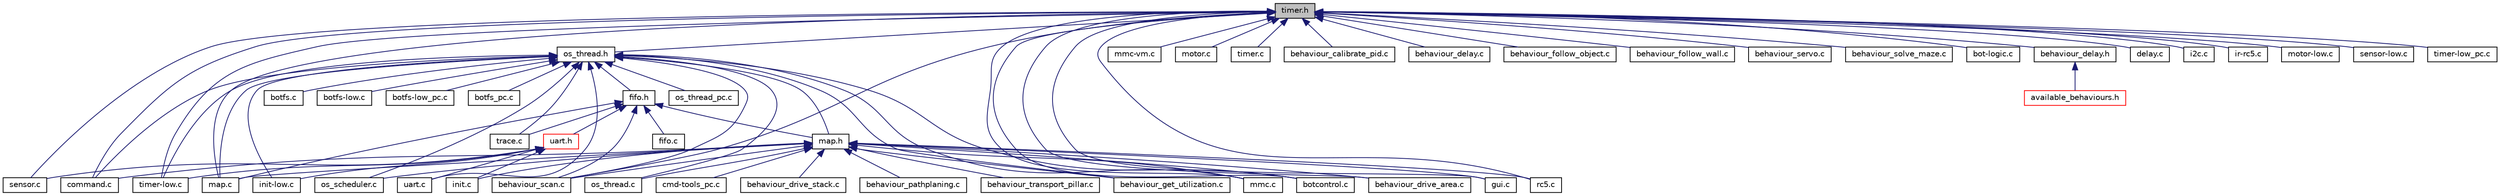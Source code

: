 digraph G
{
  edge [fontname="Helvetica",fontsize="10",labelfontname="Helvetica",labelfontsize="10"];
  node [fontname="Helvetica",fontsize="10",shape=record];
  Node1 [label="timer.h",height=0.2,width=0.4,color="black", fillcolor="grey75", style="filled" fontcolor="black"];
  Node1 -> Node2 [dir="back",color="midnightblue",fontsize="10",style="solid",fontname="Helvetica"];
  Node2 [label="botcontrol.c",height=0.2,width=0.4,color="black", fillcolor="white", style="filled",URL="$botcontrol_8c.html",tooltip="High-level Steuerungsroutinen, z.B."];
  Node1 -> Node3 [dir="back",color="midnightblue",fontsize="10",style="solid",fontname="Helvetica"];
  Node3 [label="command.c",height=0.2,width=0.4,color="black", fillcolor="white", style="filled",URL="$command_8c.html",tooltip="Kommando-Management."];
  Node1 -> Node4 [dir="back",color="midnightblue",fontsize="10",style="solid",fontname="Helvetica"];
  Node4 [label="map.c",height=0.2,width=0.4,color="black", fillcolor="white", style="filled",URL="$map_8c.html",tooltip="Karte."];
  Node1 -> Node5 [dir="back",color="midnightblue",fontsize="10",style="solid",fontname="Helvetica"];
  Node5 [label="mmc-vm.c",height=0.2,width=0.4,color="black", fillcolor="white", style="filled",URL="$mmc-vm_8c.html",tooltip="Virtual Memory Management mit MMC / SD-Card."];
  Node1 -> Node6 [dir="back",color="midnightblue",fontsize="10",style="solid",fontname="Helvetica"];
  Node6 [label="motor.c",height=0.2,width=0.4,color="black", fillcolor="white", style="filled",URL="$motor_8c.html",tooltip="High-Level-Routinen fuer die Motorsteuerung des c&#39;t-Bot."];
  Node1 -> Node7 [dir="back",color="midnightblue",fontsize="10",style="solid",fontname="Helvetica"];
  Node7 [label="sensor.c",height=0.2,width=0.4,color="black", fillcolor="white", style="filled",URL="$sensor_8c.html",tooltip="Architekturunabhaengiger Teil der Sensorsteuerung."];
  Node1 -> Node8 [dir="back",color="midnightblue",fontsize="10",style="solid",fontname="Helvetica"];
  Node8 [label="timer.c",height=0.2,width=0.4,color="black", fillcolor="white", style="filled",URL="$timer_8c.html",tooltip="Zeitmanagement."];
  Node1 -> Node9 [dir="back",color="midnightblue",fontsize="10",style="solid",fontname="Helvetica"];
  Node9 [label="behaviour_calibrate_pid.c",height=0.2,width=0.4,color="black", fillcolor="white", style="filled",URL="$behaviour__calibrate__pid_8c.html",tooltip="Kalibriert die Motorregelung des Bots."];
  Node1 -> Node10 [dir="back",color="midnightblue",fontsize="10",style="solid",fontname="Helvetica"];
  Node10 [label="behaviour_delay.c",height=0.2,width=0.4,color="black", fillcolor="white", style="filled",URL="$behaviour__delay_8c.html",tooltip="Delay-Routinen als Verhalten."];
  Node1 -> Node11 [dir="back",color="midnightblue",fontsize="10",style="solid",fontname="Helvetica"];
  Node11 [label="behaviour_drive_area.c",height=0.2,width=0.4,color="black", fillcolor="white", style="filled",URL="$behaviour__drive__area_8c.html",tooltip="Flaechendeckendes Fahren als Verhalten (Staubsauger)"];
  Node1 -> Node12 [dir="back",color="midnightblue",fontsize="10",style="solid",fontname="Helvetica"];
  Node12 [label="behaviour_follow_object.c",height=0.2,width=0.4,color="black", fillcolor="white", style="filled",URL="$behaviour__follow__object_8c.html",tooltip="Verfolgung beweglicher Objekte."];
  Node1 -> Node13 [dir="back",color="midnightblue",fontsize="10",style="solid",fontname="Helvetica"];
  Node13 [label="behaviour_follow_wall.c",height=0.2,width=0.4,color="black", fillcolor="white", style="filled",URL="$behaviour__follow__wall_8c.html",tooltip="Wandfolger Explorer."];
  Node1 -> Node14 [dir="back",color="midnightblue",fontsize="10",style="solid",fontname="Helvetica"];
  Node14 [label="behaviour_scan.c",height=0.2,width=0.4,color="black", fillcolor="white", style="filled",URL="$behaviour__scan_8c.html",tooltip="Scannt die Umgebung und traegt sie in die Karte ein."];
  Node1 -> Node15 [dir="back",color="midnightblue",fontsize="10",style="solid",fontname="Helvetica"];
  Node15 [label="behaviour_servo.c",height=0.2,width=0.4,color="black", fillcolor="white", style="filled",URL="$behaviour__servo_8c.html",tooltip="kontrolliert die Servos"];
  Node1 -> Node16 [dir="back",color="midnightblue",fontsize="10",style="solid",fontname="Helvetica"];
  Node16 [label="behaviour_solve_maze.c",height=0.2,width=0.4,color="black", fillcolor="white", style="filled",URL="$behaviour__solve__maze_8c.html",tooltip="Wandfolger durchs Labyrinth."];
  Node1 -> Node17 [dir="back",color="midnightblue",fontsize="10",style="solid",fontname="Helvetica"];
  Node17 [label="bot-logic.c",height=0.2,width=0.4,color="black", fillcolor="white", style="filled",URL="$bot-logic_8c.html",tooltip="High-Level Routinen fuer die Steuerung des c&#39;t-Bots."];
  Node1 -> Node18 [dir="back",color="midnightblue",fontsize="10",style="solid",fontname="Helvetica"];
  Node18 [label="os_thread.h",height=0.2,width=0.4,color="black", fillcolor="white", style="filled",URL="$os__thread_8h.html",tooltip="Threadmanagement fuer BotOS."];
  Node18 -> Node2 [dir="back",color="midnightblue",fontsize="10",style="solid",fontname="Helvetica"];
  Node18 -> Node19 [dir="back",color="midnightblue",fontsize="10",style="solid",fontname="Helvetica"];
  Node19 [label="botfs.c",height=0.2,width=0.4,color="black", fillcolor="white", style="filled",URL="$botfs_8c.html",tooltip="Dateisystem BotFS."];
  Node18 -> Node3 [dir="back",color="midnightblue",fontsize="10",style="solid",fontname="Helvetica"];
  Node18 -> Node4 [dir="back",color="midnightblue",fontsize="10",style="solid",fontname="Helvetica"];
  Node18 -> Node20 [dir="back",color="midnightblue",fontsize="10",style="solid",fontname="Helvetica"];
  Node20 [label="behaviour_get_utilization.c",height=0.2,width=0.4,color="black", fillcolor="white", style="filled",URL="$behaviour__get__utilization_8c.html",tooltip="Misst die CPU-Auslastung eines anderen Verhaltens."];
  Node18 -> Node14 [dir="back",color="midnightblue",fontsize="10",style="solid",fontname="Helvetica"];
  Node18 -> Node21 [dir="back",color="midnightblue",fontsize="10",style="solid",fontname="Helvetica"];
  Node21 [label="fifo.h",height=0.2,width=0.4,color="black", fillcolor="white", style="filled",URL="$fifo_8h.html",tooltip="Implementierung einer FIFO."];
  Node21 -> Node22 [dir="back",color="midnightblue",fontsize="10",style="solid",fontname="Helvetica"];
  Node22 [label="fifo.c",height=0.2,width=0.4,color="black", fillcolor="white", style="filled",URL="$fifo_8c.html",tooltip="Implementierung einer FIFO."];
  Node21 -> Node4 [dir="back",color="midnightblue",fontsize="10",style="solid",fontname="Helvetica"];
  Node21 -> Node14 [dir="back",color="midnightblue",fontsize="10",style="solid",fontname="Helvetica"];
  Node21 -> Node23 [dir="back",color="midnightblue",fontsize="10",style="solid",fontname="Helvetica"];
  Node23 [label="uart.h",height=0.2,width=0.4,color="red", fillcolor="white", style="filled",URL="$uart_8h.html",tooltip="Routinen zur seriellen Kommunikation."];
  Node23 -> Node24 [dir="back",color="midnightblue",fontsize="10",style="solid",fontname="Helvetica"];
  Node24 [label="init.c",height=0.2,width=0.4,color="black", fillcolor="white", style="filled",URL="$init_8c.html",tooltip="Initialisierungsroutinen."];
  Node23 -> Node7 [dir="back",color="midnightblue",fontsize="10",style="solid",fontname="Helvetica"];
  Node23 -> Node25 [dir="back",color="midnightblue",fontsize="10",style="solid",fontname="Helvetica"];
  Node25 [label="init-low.c",height=0.2,width=0.4,color="black", fillcolor="white", style="filled",URL="$init-low_8c.html",tooltip="Initialisierungsroutinen fuer MCU."];
  Node23 -> Node26 [dir="back",color="midnightblue",fontsize="10",style="solid",fontname="Helvetica"];
  Node26 [label="timer-low.c",height=0.2,width=0.4,color="black", fillcolor="white", style="filled",URL="$timer-low_8c.html",tooltip="Timer und Counter fuer den Mikrocontroller."];
  Node23 -> Node27 [dir="back",color="midnightblue",fontsize="10",style="solid",fontname="Helvetica"];
  Node27 [label="uart.c",height=0.2,width=0.4,color="black", fillcolor="white", style="filled",URL="$uart_8c.html",tooltip="Routinen zur seriellen Kommunikation."];
  Node21 -> Node28 [dir="back",color="midnightblue",fontsize="10",style="solid",fontname="Helvetica"];
  Node28 [label="map.h",height=0.2,width=0.4,color="black", fillcolor="white", style="filled",URL="$map_8h.html",tooltip="Karte."];
  Node28 -> Node2 [dir="back",color="midnightblue",fontsize="10",style="solid",fontname="Helvetica"];
  Node28 -> Node3 [dir="back",color="midnightblue",fontsize="10",style="solid",fontname="Helvetica"];
  Node28 -> Node24 [dir="back",color="midnightblue",fontsize="10",style="solid",fontname="Helvetica"];
  Node28 -> Node4 [dir="back",color="midnightblue",fontsize="10",style="solid",fontname="Helvetica"];
  Node28 -> Node11 [dir="back",color="midnightblue",fontsize="10",style="solid",fontname="Helvetica"];
  Node28 -> Node29 [dir="back",color="midnightblue",fontsize="10",style="solid",fontname="Helvetica"];
  Node29 [label="behaviour_drive_stack.c",height=0.2,width=0.4,color="black", fillcolor="white", style="filled",URL="$behaviour__drive__stack_8c.html",tooltip="Anfahren aller auf dem Stack befindlichen Punkte."];
  Node28 -> Node20 [dir="back",color="midnightblue",fontsize="10",style="solid",fontname="Helvetica"];
  Node28 -> Node30 [dir="back",color="midnightblue",fontsize="10",style="solid",fontname="Helvetica"];
  Node30 [label="behaviour_pathplaning.c",height=0.2,width=0.4,color="black", fillcolor="white", style="filled",URL="$behaviour__pathplaning_8c.html",tooltip="Wave-Pfadplanungsverhalten."];
  Node28 -> Node14 [dir="back",color="midnightblue",fontsize="10",style="solid",fontname="Helvetica"];
  Node28 -> Node31 [dir="back",color="midnightblue",fontsize="10",style="solid",fontname="Helvetica"];
  Node31 [label="behaviour_transport_pillar.c",height=0.2,width=0.4,color="black", fillcolor="white", style="filled",URL="$behaviour__transport__pillar_8c.html",tooltip="Bot startet von einem Farb-Startpad und entdeckt die Welt, bis er auf ein anderes Farbpad stoesst..."];
  Node28 -> Node32 [dir="back",color="midnightblue",fontsize="10",style="solid",fontname="Helvetica"];
  Node32 [label="mmc.c",height=0.2,width=0.4,color="black", fillcolor="white", style="filled",URL="$mmc_8c.html",tooltip="Routinen zum Auslesen/Schreiben einer MMC-Karte."];
  Node28 -> Node33 [dir="back",color="midnightblue",fontsize="10",style="solid",fontname="Helvetica"];
  Node33 [label="os_scheduler.c",height=0.2,width=0.4,color="black", fillcolor="white", style="filled",URL="$os__scheduler_8c.html",tooltip="Mini-Scheduler fuer BotOS."];
  Node28 -> Node34 [dir="back",color="midnightblue",fontsize="10",style="solid",fontname="Helvetica"];
  Node34 [label="os_thread.c",height=0.2,width=0.4,color="black", fillcolor="white", style="filled",URL="$os__thread_8c.html",tooltip="Threadmanagement fuer BotOS."];
  Node28 -> Node35 [dir="back",color="midnightblue",fontsize="10",style="solid",fontname="Helvetica"];
  Node35 [label="cmd-tools_pc.c",height=0.2,width=0.4,color="black", fillcolor="white", style="filled",URL="$cmd-tools__pc_8c.html",tooltip="Funktionen, die per Commandline-Switch aufgerufen werden koennen."];
  Node28 -> Node36 [dir="back",color="midnightblue",fontsize="10",style="solid",fontname="Helvetica"];
  Node36 [label="gui.c",height=0.2,width=0.4,color="black", fillcolor="white", style="filled",URL="$gui_8c.html",tooltip="Display-GUI des Bots."];
  Node28 -> Node37 [dir="back",color="midnightblue",fontsize="10",style="solid",fontname="Helvetica"];
  Node37 [label="rc5.c",height=0.2,width=0.4,color="black", fillcolor="white", style="filled",URL="$rc5_8c.html",tooltip="RC5-Fernbedienung / Basic-Tasten-Handler."];
  Node21 -> Node38 [dir="back",color="midnightblue",fontsize="10",style="solid",fontname="Helvetica"];
  Node38 [label="trace.c",height=0.2,width=0.4,color="black", fillcolor="white", style="filled",URL="$trace_8c.html",tooltip="Trace-Modul."];
  Node18 -> Node28 [dir="back",color="midnightblue",fontsize="10",style="solid",fontname="Helvetica"];
  Node18 -> Node39 [dir="back",color="midnightblue",fontsize="10",style="solid",fontname="Helvetica"];
  Node39 [label="botfs-low.c",height=0.2,width=0.4,color="black", fillcolor="white", style="filled",URL="$botfs-low_8c.html",tooltip="Low-Level-Funktionen des Dateisystems BotFS fuer MCU."];
  Node18 -> Node25 [dir="back",color="midnightblue",fontsize="10",style="solid",fontname="Helvetica"];
  Node18 -> Node32 [dir="back",color="midnightblue",fontsize="10",style="solid",fontname="Helvetica"];
  Node18 -> Node33 [dir="back",color="midnightblue",fontsize="10",style="solid",fontname="Helvetica"];
  Node18 -> Node34 [dir="back",color="midnightblue",fontsize="10",style="solid",fontname="Helvetica"];
  Node18 -> Node26 [dir="back",color="midnightblue",fontsize="10",style="solid",fontname="Helvetica"];
  Node18 -> Node27 [dir="back",color="midnightblue",fontsize="10",style="solid",fontname="Helvetica"];
  Node18 -> Node40 [dir="back",color="midnightblue",fontsize="10",style="solid",fontname="Helvetica"];
  Node40 [label="botfs-low_pc.c",height=0.2,width=0.4,color="black", fillcolor="white", style="filled",URL="$botfs-low__pc_8c.html",tooltip="Low-Level-Funktionen des Dateisystems BotFS fuer PC."];
  Node18 -> Node41 [dir="back",color="midnightblue",fontsize="10",style="solid",fontname="Helvetica"];
  Node41 [label="botfs_pc.c",height=0.2,width=0.4,color="black", fillcolor="white", style="filled",URL="$botfs__pc_8c.html",tooltip="PC-only Teile des Dateisystems BotFS."];
  Node18 -> Node42 [dir="back",color="midnightblue",fontsize="10",style="solid",fontname="Helvetica"];
  Node42 [label="os_thread_pc.c",height=0.2,width=0.4,color="black", fillcolor="white", style="filled",URL="$os__thread__pc_8c.html",tooltip="Threadmanagement fuer BotOS (PC)"];
  Node18 -> Node38 [dir="back",color="midnightblue",fontsize="10",style="solid",fontname="Helvetica"];
  Node1 -> Node43 [dir="back",color="midnightblue",fontsize="10",style="solid",fontname="Helvetica"];
  Node43 [label="behaviour_delay.h",height=0.2,width=0.4,color="black", fillcolor="white", style="filled",URL="$behaviour__delay_8h.html",tooltip="Delay-Routinen als Verhalten."];
  Node43 -> Node44 [dir="back",color="midnightblue",fontsize="10",style="solid",fontname="Helvetica"];
  Node44 [label="available_behaviours.h",height=0.2,width=0.4,color="red", fillcolor="white", style="filled",URL="$available__behaviours_8h.html",tooltip="globale Schalter fuer die einzelnen Verhalten"];
  Node1 -> Node45 [dir="back",color="midnightblue",fontsize="10",style="solid",fontname="Helvetica"];
  Node45 [label="delay.c",height=0.2,width=0.4,color="black", fillcolor="white", style="filled",URL="$delay_8c.html",tooltip="Hilfsroutinen fuer Wartezeiten."];
  Node1 -> Node46 [dir="back",color="midnightblue",fontsize="10",style="solid",fontname="Helvetica"];
  Node46 [label="i2c.c",height=0.2,width=0.4,color="black", fillcolor="white", style="filled",URL="$i2c_8c.html",tooltip="I2C-Treiber, derzeit nur Master, interruptbasiert."];
  Node1 -> Node47 [dir="back",color="midnightblue",fontsize="10",style="solid",fontname="Helvetica"];
  Node47 [label="ir-rc5.c",height=0.2,width=0.4,color="black", fillcolor="white", style="filled",URL="$ir-rc5_8c.html",tooltip="Routinen fuer die Dekodierung von RC5-Fernbedienungs-Codes."];
  Node1 -> Node32 [dir="back",color="midnightblue",fontsize="10",style="solid",fontname="Helvetica"];
  Node1 -> Node48 [dir="back",color="midnightblue",fontsize="10",style="solid",fontname="Helvetica"];
  Node48 [label="motor-low.c",height=0.2,width=0.4,color="black", fillcolor="white", style="filled",URL="$motor-low_8c.html",tooltip="Low-Level Routinen fuer die Motorsteuerung des c&#39;t-Bots."];
  Node1 -> Node49 [dir="back",color="midnightblue",fontsize="10",style="solid",fontname="Helvetica"];
  Node49 [label="sensor-low.c",height=0.2,width=0.4,color="black", fillcolor="white", style="filled",URL="$sensor-low_8c.html",tooltip="Low-Level Routinen fuer die Sensor Steuerung des c&#39;t-Bots."];
  Node1 -> Node26 [dir="back",color="midnightblue",fontsize="10",style="solid",fontname="Helvetica"];
  Node1 -> Node50 [dir="back",color="midnightblue",fontsize="10",style="solid",fontname="Helvetica"];
  Node50 [label="timer-low_pc.c",height=0.2,width=0.4,color="black", fillcolor="white", style="filled",URL="$timer-low__pc_8c.html",tooltip="Timer und Counter."];
  Node1 -> Node36 [dir="back",color="midnightblue",fontsize="10",style="solid",fontname="Helvetica"];
  Node1 -> Node37 [dir="back",color="midnightblue",fontsize="10",style="solid",fontname="Helvetica"];
}
